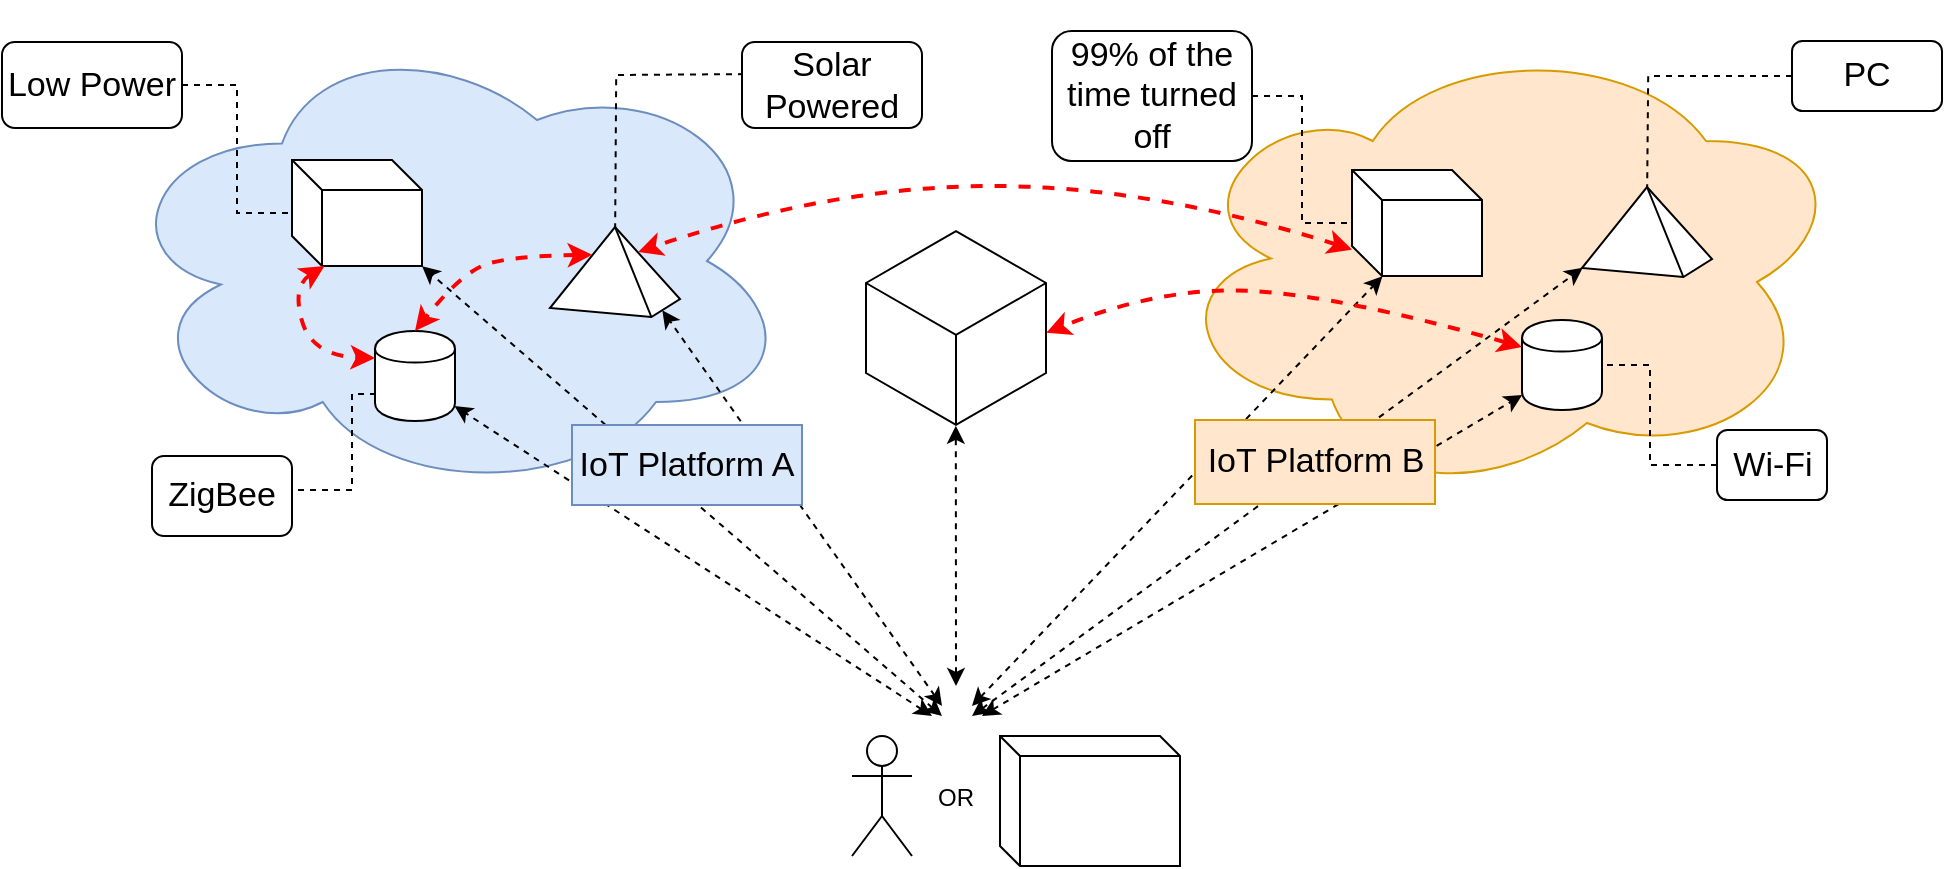 <mxfile userAgent="Mozilla/5.0 (X11; Linux x86_64) AppleWebKit/537.36 (KHTML, like Gecko) draw.io/8.6.5 Chrome/61.0.316.100 Electron/2.0.8 Safari/537.36" version="9.1.2" editor="www.draw.io" type="device"><diagram id="5a0c6d2c-89e3-f028-8785-64a955fffc35" name="Page-1"><mxGraphModel dx="881" dy="1908" grid="1" gridSize="5" guides="1" tooltips="1" connect="1" arrows="1" fold="1" page="0" pageScale="1" pageWidth="4681" pageHeight="3300" background="#ffffff" math="0" shadow="0"><root><mxCell id="0"/><mxCell id="1" parent="0"/><mxCell id="2" value="" style="shape=umlActor;verticalLabelPosition=bottom;labelBackgroundColor=#ffffff;verticalAlign=top;html=1;outlineConnect=0;" parent="1" vertex="1"><mxGeometry x="495" y="405" width="30" height="60" as="geometry"/></mxCell><mxCell id="10" value="OR" style="text;html=1;strokeColor=none;fillColor=none;align=center;verticalAlign=middle;whiteSpace=wrap;rounded=0;" parent="1" vertex="1"><mxGeometry x="527" y="425.5" width="40" height="20" as="geometry"/></mxCell><mxCell id="11" value="" style="ellipse;shape=cloud;whiteSpace=wrap;html=1;fillColor=#dae8fc;strokeColor=#6c8ebf;" parent="1" vertex="1"><mxGeometry x="125" y="50" width="340" height="235" as="geometry"/></mxCell><mxCell id="25" value="" style="group" parent="1" vertex="1" connectable="0"><mxGeometry x="215" y="117" width="65" height="53" as="geometry"/></mxCell><mxCell id="24" value="" style="shape=cube;whiteSpace=wrap;html=1;boundedLbl=1;backgroundOutline=1;size=15;" parent="25" vertex="1"><mxGeometry width="65" height="53" as="geometry"/></mxCell><mxCell id="23" value="" style="shape=image;html=1;verticalAlign=top;verticalLabelPosition=bottom;labelBackgroundColor=#ffffff;imageAspect=0;aspect=fixed;image=https://cdn3.iconfinder.com/data/icons/wpzoom-developer-icon-set/500/25-128.png" parent="25" vertex="1"><mxGeometry x="29" y="21" width="25" height="25" as="geometry"/></mxCell><mxCell id="27" value="" style="group" parent="1" vertex="1" connectable="0"><mxGeometry x="344" y="150.5" width="65" height="45" as="geometry"/></mxCell><mxCell id="17" value="" style="verticalLabelPosition=bottom;verticalAlign=top;html=1;shape=mxgraph.basic.pyramid;dx1=0.5;dx2=0.78;dy1=0.9;dy2=0.8;" parent="27" vertex="1"><mxGeometry width="65" height="45" as="geometry"/></mxCell><mxCell id="22" value="" style="shape=image;html=1;verticalAlign=top;verticalLabelPosition=bottom;labelBackgroundColor=#ffffff;imageAspect=0;aspect=fixed;image=https://cdn3.iconfinder.com/data/icons/wpzoom-developer-icon-set/500/25-128.png" parent="27" vertex="1"><mxGeometry x="19" y="19" width="20" height="20" as="geometry"/></mxCell><mxCell id="28" value="" style="group" parent="1" vertex="1" connectable="0"><mxGeometry x="256.5" y="202.5" width="40" height="45" as="geometry"/></mxCell><mxCell id="26" value="" style="group" parent="28" vertex="1" connectable="0"><mxGeometry width="40" height="45" as="geometry"/></mxCell><mxCell id="15" value="" style="shape=cylinder;whiteSpace=wrap;html=1;boundedLbl=1;backgroundOutline=1;" parent="26" vertex="1"><mxGeometry width="40" height="45" as="geometry"/></mxCell><mxCell id="21" value="" style="shape=image;html=1;verticalAlign=top;verticalLabelPosition=bottom;labelBackgroundColor=#ffffff;imageAspect=0;aspect=fixed;image=https://cdn3.iconfinder.com/data/icons/wpzoom-developer-icon-set/500/25-128.png" parent="26" vertex="1"><mxGeometry x="10" y="20" width="20" height="20" as="geometry"/></mxCell><mxCell id="38" style="edgeStyle=orthogonalEdgeStyle;rounded=0;html=1;exitX=1;exitY=0.5;entryX=0;entryY=0.5;startArrow=none;startFill=0;endArrow=none;endFill=0;jettySize=auto;orthogonalLoop=1;dashed=1;" parent="1" source="34" target="24" edge="1"><mxGeometry relative="1" as="geometry"/></mxCell><mxCell id="34" value="Low Power" style="rounded=1;whiteSpace=wrap;html=1;fontSize=17;" parent="1" vertex="1"><mxGeometry x="70" y="58" width="90" height="43" as="geometry"/></mxCell><mxCell id="37" style="edgeStyle=orthogonalEdgeStyle;rounded=0;html=1;exitX=1;exitY=0.5;entryX=0;entryY=0.7;startArrow=none;startFill=0;endArrow=none;endFill=0;jettySize=auto;orthogonalLoop=1;dashed=1;" parent="1" source="35" target="15" edge="1"><mxGeometry relative="1" as="geometry"><Array as="points"><mxPoint x="245" y="282"/><mxPoint x="245" y="234"/></Array></mxGeometry></mxCell><mxCell id="35" value="ZigBee" style="rounded=1;whiteSpace=wrap;html=1;fontSize=17;" parent="1" vertex="1"><mxGeometry x="145" y="265" width="70" height="40" as="geometry"/></mxCell><mxCell id="39" style="edgeStyle=orthogonalEdgeStyle;rounded=0;html=1;exitX=0;exitY=0.5;startArrow=none;startFill=0;endArrow=none;endFill=0;jettySize=auto;orthogonalLoop=1;entryX=0.502;entryY=0.033;entryPerimeter=0;dashed=1;" parent="1" edge="1"><mxGeometry relative="1" as="geometry"><mxPoint x="441" y="74.047" as="sourcePoint"/><mxPoint x="376.581" y="151.032" as="targetPoint"/></mxGeometry></mxCell><mxCell id="36" value="Solar Powered" style="rounded=1;whiteSpace=wrap;html=1;fontSize=17;" parent="1" vertex="1"><mxGeometry x="440" y="58" width="90" height="43" as="geometry"/></mxCell><mxCell id="41" value="" style="ellipse;shape=cloud;whiteSpace=wrap;html=1;fillColor=#ffe6cc;strokeColor=#d79b00;direction=west;flipV=0;flipH=1;" parent="1" vertex="1"><mxGeometry x="650" y="60.5" width="340" height="235" as="geometry"/></mxCell><mxCell id="63" value="" style="group;fontSize=17;" parent="1" vertex="1" connectable="0"><mxGeometry x="615" y="62.5" width="195" height="112.5" as="geometry"/></mxCell><mxCell id="42" value="" style="group;direction=west;fontSize=17;" parent="63" vertex="1" connectable="0"><mxGeometry x="130" y="59.5" width="65" height="53" as="geometry"/></mxCell><mxCell id="43" value="" style="shape=cube;whiteSpace=wrap;html=1;boundedLbl=1;backgroundOutline=1;size=15;fontSize=17;" parent="42" vertex="1"><mxGeometry width="65" height="53" as="geometry"/></mxCell><mxCell id="60" value="" style="group" parent="42" vertex="1" connectable="0"><mxGeometry x="29" y="21" width="25" height="25" as="geometry"/></mxCell><mxCell id="44" value="" style="shape=image;html=1;verticalAlign=top;verticalLabelPosition=bottom;labelBackgroundColor=#ffffff;imageAspect=0;aspect=fixed;image=https://cdn3.iconfinder.com/data/icons/wpzoom-developer-icon-set/500/25-128.png;fontSize=17;" parent="60" vertex="1"><mxGeometry width="25" height="25" as="geometry"/></mxCell><mxCell id="53" value="99% of the time turned off" style="rounded=1;whiteSpace=wrap;html=1;direction=west;fontSize=17;" parent="63" vertex="1"><mxGeometry x="-20" y="-10" width="100" height="65" as="geometry"/></mxCell><mxCell id="52" style="edgeStyle=orthogonalEdgeStyle;rounded=0;html=1;exitX=0;exitY=0.5;entryX=0;entryY=0.5;startArrow=none;startFill=0;endArrow=none;endFill=0;jettySize=auto;orthogonalLoop=1;dashed=1;" parent="63" source="53" target="43" edge="1"><mxGeometry relative="1" as="geometry"/></mxCell><mxCell id="61" value="" style="group" parent="1" vertex="1" connectable="0"><mxGeometry x="860" y="37.5" width="171" height="138" as="geometry"/></mxCell><mxCell id="45" value="" style="group;direction=west;" parent="61" vertex="1" connectable="0"><mxGeometry y="93" width="65" height="45" as="geometry"/></mxCell><mxCell id="46" value="" style="verticalLabelPosition=bottom;verticalAlign=top;html=1;shape=mxgraph.basic.pyramid;dx1=0.5;dx2=0.78;dy1=0.9;dy2=0.8;" parent="45" vertex="1"><mxGeometry width="65" height="45" as="geometry"/></mxCell><mxCell id="47" value="" style="shape=image;html=1;verticalAlign=top;verticalLabelPosition=bottom;labelBackgroundColor=#ffffff;imageAspect=0;aspect=fixed;image=https://cdn3.iconfinder.com/data/icons/wpzoom-developer-icon-set/500/25-128.png" parent="45" vertex="1"><mxGeometry x="19" y="19" width="20" height="20" as="geometry"/></mxCell><mxCell id="56" style="edgeStyle=orthogonalEdgeStyle;rounded=0;html=1;exitX=1;exitY=0.5;startArrow=none;startFill=0;endArrow=none;endFill=0;jettySize=auto;orthogonalLoop=1;entryX=0.502;entryY=0.033;entryPerimeter=0;dashed=1;" parent="61" source="57" edge="1"><mxGeometry relative="1" as="geometry"><mxPoint x="97" y="16.547" as="sourcePoint"/><mxPoint x="32.581" y="93.532" as="targetPoint"/></mxGeometry></mxCell><mxCell id="66" value="" style="group;fontSize=17;" parent="1" vertex="1" connectable="0"><mxGeometry x="830" y="197" width="152.5" height="90" as="geometry"/></mxCell><mxCell id="55" value="Wi-Fi" style="rounded=1;whiteSpace=wrap;html=1;direction=west;fontSize=17;" parent="66" vertex="1"><mxGeometry x="97.5" y="55" width="55" height="35" as="geometry"/></mxCell><mxCell id="54" style="edgeStyle=orthogonalEdgeStyle;rounded=0;html=1;entryX=1;entryY=0.5;startArrow=none;startFill=0;endArrow=none;endFill=0;jettySize=auto;orthogonalLoop=1;dashed=1;exitX=1;exitY=0.5;" parent="66" source="55" target="50" edge="1"><mxGeometry relative="1" as="geometry"><Array as="points"><mxPoint x="64" y="73"/><mxPoint x="64" y="23"/></Array><mxPoint x="-41.5" y="79.5" as="sourcePoint"/></mxGeometry></mxCell><mxCell id="65" value="" style="group" parent="66" vertex="1" connectable="0"><mxGeometry width="40" height="45" as="geometry"/></mxCell><mxCell id="48" value="" style="group;direction=west;" parent="65" vertex="1" connectable="0"><mxGeometry width="40" height="45" as="geometry"/></mxCell><mxCell id="49" value="" style="group" parent="48" vertex="1" connectable="0"><mxGeometry width="40" height="45" as="geometry"/></mxCell><mxCell id="50" value="" style="shape=cylinder;whiteSpace=wrap;html=1;boundedLbl=1;backgroundOutline=1;" parent="49" vertex="1"><mxGeometry width="40" height="45" as="geometry"/></mxCell><mxCell id="51" value="" style="shape=image;html=1;verticalAlign=top;verticalLabelPosition=bottom;labelBackgroundColor=#ffffff;imageAspect=0;aspect=fixed;image=https://cdn3.iconfinder.com/data/icons/wpzoom-developer-icon-set/500/25-128.png" parent="49" vertex="1"><mxGeometry x="10" y="20" width="20" height="20" as="geometry"/></mxCell><mxCell id="67" value="" style="endArrow=classic;startArrow=classic;html=1;dashed=1;entryX=0.994;entryY=0.833;entryPerimeter=0;" parent="1" target="15" edge="1"><mxGeometry width="50" height="50" relative="1" as="geometry"><mxPoint x="535" y="395" as="sourcePoint"/><mxPoint x="405" y="335" as="targetPoint"/></mxGeometry></mxCell><mxCell id="68" value="" style="endArrow=classic;startArrow=classic;html=1;dashed=1;entryX=1.001;entryY=1.002;entryPerimeter=0;" parent="1" target="24" edge="1"><mxGeometry width="50" height="50" relative="1" as="geometry"><mxPoint x="540" y="395" as="sourcePoint"/><mxPoint x="295.167" y="250.5" as="targetPoint"/></mxGeometry></mxCell><mxCell id="69" value="" style="endArrow=classic;startArrow=classic;html=1;dashed=1;entryX=0.864;entryY=0.925;entryPerimeter=0;" parent="1" target="17" edge="1"><mxGeometry width="50" height="50" relative="1" as="geometry"><mxPoint x="540" y="390" as="sourcePoint"/><mxPoint x="300.167" y="255.5" as="targetPoint"/></mxGeometry></mxCell><mxCell id="72" value="" style="endArrow=classic;startArrow=classic;html=1;dashed=1;entryX=0.002;entryY=0.834;entryPerimeter=0;" parent="1" target="50" edge="1"><mxGeometry width="50" height="50" relative="1" as="geometry"><mxPoint x="560" y="395" as="sourcePoint"/><mxPoint x="305.167" y="260.5" as="targetPoint"/></mxGeometry></mxCell><mxCell id="73" value="" style="endArrow=classic;startArrow=classic;html=1;dashed=1;entryX=0.234;entryY=1.003;entryPerimeter=0;" parent="1" target="43" edge="1"><mxGeometry width="50" height="50" relative="1" as="geometry"><mxPoint x="555" y="390" as="sourcePoint"/><mxPoint x="310.167" y="265.5" as="targetPoint"/></mxGeometry></mxCell><mxCell id="74" value="" style="endArrow=classic;startArrow=classic;html=1;dashed=1;entryX=0.006;entryY=0.898;entryPerimeter=0;" parent="1" target="46" edge="1"><mxGeometry width="50" height="50" relative="1" as="geometry"><mxPoint x="555" y="395" as="sourcePoint"/><mxPoint x="315.167" y="270.5" as="targetPoint"/></mxGeometry></mxCell><mxCell id="57" value="PC" style="rounded=1;whiteSpace=wrap;html=1;direction=west;fontSize=17;" parent="1" vertex="1"><mxGeometry x="965" y="57.5" width="75" height="35" as="geometry"/></mxCell><mxCell id="40" value="IoT Platform A" style="text;html=1;strokeColor=#6c8ebf;fillColor=#dae8fc;align=center;verticalAlign=middle;whiteSpace=wrap;rounded=0;fontSize=17;" parent="1" vertex="1"><mxGeometry x="355" y="249.5" width="115" height="40" as="geometry"/></mxCell><mxCell id="84" value="" style="group" parent="1" vertex="1" connectable="0"><mxGeometry x="502" y="151" width="90" height="229" as="geometry"/></mxCell><mxCell id="81" value="" style="html=1;whiteSpace=wrap;aspect=fixed;shape=isoCube;backgroundOutline=1;" parent="84" vertex="1"><mxGeometry width="90" height="100" as="geometry"/></mxCell><mxCell id="82" value="" style="shape=image;html=1;verticalAlign=top;verticalLabelPosition=bottom;labelBackgroundColor=#ffffff;imageAspect=0;aspect=fixed;image=https://cdn3.iconfinder.com/data/icons/wpzoom-developer-icon-set/500/25-128.png" parent="84" vertex="1"><mxGeometry x="28.5" y="12" width="33" height="33" as="geometry"/></mxCell><mxCell id="83" value="" style="endArrow=classic;startArrow=classic;html=1;dashed=1;entryX=0.499;entryY=0.989;entryPerimeter=0;" parent="84" target="81" edge="1"><mxGeometry width="50" height="50" relative="1" as="geometry"><mxPoint x="45" y="229" as="sourcePoint"/><mxPoint x="46" y="98" as="targetPoint"/></mxGeometry></mxCell><mxCell id="87" value="" style="group" parent="1" vertex="1" connectable="0"><mxGeometry x="569" y="405" width="90" height="65" as="geometry"/></mxCell><mxCell id="9" value="" style="group" parent="87" vertex="1" connectable="0"><mxGeometry width="90" height="65" as="geometry"/></mxCell><mxCell id="8" value="" style="shape=cube;whiteSpace=wrap;html=1;boundedLbl=1;backgroundOutline=1;size=10;" parent="9" vertex="1"><mxGeometry width="90" height="65" as="geometry"/></mxCell><mxCell id="7" value="" style="shape=image;html=1;verticalAlign=top;verticalLabelPosition=bottom;labelBackgroundColor=#ffffff;imageAspect=0;aspect=fixed;image=https://cdn3.iconfinder.com/data/icons/wpzoom-developer-icon-set/500/25-128.png" parent="9" vertex="1"><mxGeometry x="34" y="20.5" width="33" height="33" as="geometry"/></mxCell><mxCell id="88" value="" style="curved=1;endArrow=classic;html=1;dashed=1;entryX=0;entryY=0.3;exitX=0.25;exitY=1;startArrow=classic;startFill=1;fillColor=#f8cecc;strokeColor=#FF0000;strokeWidth=2;" parent="1" source="24" target="15" edge="1"><mxGeometry width="50" height="50" relative="1" as="geometry"><mxPoint x="95" y="215" as="sourcePoint"/><mxPoint x="145" y="165" as="targetPoint"/><Array as="points"><mxPoint x="215" y="180"/><mxPoint x="225" y="215"/></Array></mxGeometry></mxCell><mxCell id="90" value="" style="curved=1;endArrow=classic;html=1;dashed=1;entryX=0.5;entryY=0;exitX=0.324;exitY=0.309;startArrow=classic;startFill=1;fillColor=#f8cecc;strokeColor=#FF0000;exitPerimeter=0;strokeWidth=2;" parent="1" source="17" target="15" edge="1"><mxGeometry width="50" height="50" relative="1" as="geometry"><mxPoint x="236.034" y="175.103" as="sourcePoint"/><mxPoint x="261.552" y="221.31" as="targetPoint"/><Array as="points"><mxPoint x="325" y="165"/><mxPoint x="300" y="173"/></Array></mxGeometry></mxCell><mxCell id="91" value="" style="curved=1;endArrow=classic;html=1;dashed=1;entryX=0.678;entryY=0.278;exitX=0;exitY=0.75;startArrow=classic;startFill=1;fillColor=#f8cecc;strokeColor=#FF0000;entryPerimeter=0;strokeWidth=2;" parent="1" source="43" target="17" edge="1"><mxGeometry width="50" height="50" relative="1" as="geometry"><mxPoint x="541.034" y="99.103" as="sourcePoint"/><mxPoint x="566.552" y="145.31" as="targetPoint"/><Array as="points"><mxPoint x="645" y="130"/><mxPoint x="485" y="130"/></Array></mxGeometry></mxCell><mxCell id="93" value="" style="curved=1;endArrow=classic;html=1;dashed=1;entryX=1.002;entryY=0.524;exitX=0;exitY=0.3;startArrow=classic;startFill=1;fillColor=#f8cecc;strokeColor=#FF0000;entryPerimeter=0;strokeWidth=2;" parent="1" source="50" target="81" edge="1"><mxGeometry width="50" height="50" relative="1" as="geometry"><mxPoint x="945.667" y="232.667" as="sourcePoint"/><mxPoint x="588.167" y="233.5" as="targetPoint"/><Array as="points"><mxPoint x="740" y="185"/><mxPoint x="650" y="180"/></Array></mxGeometry></mxCell><mxCell id="58" value="IoT Platform B" style="text;html=1;strokeColor=#d79b00;fillColor=#ffe6cc;align=center;verticalAlign=middle;whiteSpace=wrap;rounded=0;direction=west;fontSize=17;" parent="1" vertex="1"><mxGeometry x="666.5" y="247" width="120" height="42" as="geometry"/></mxCell></root></mxGraphModel></diagram></mxfile>